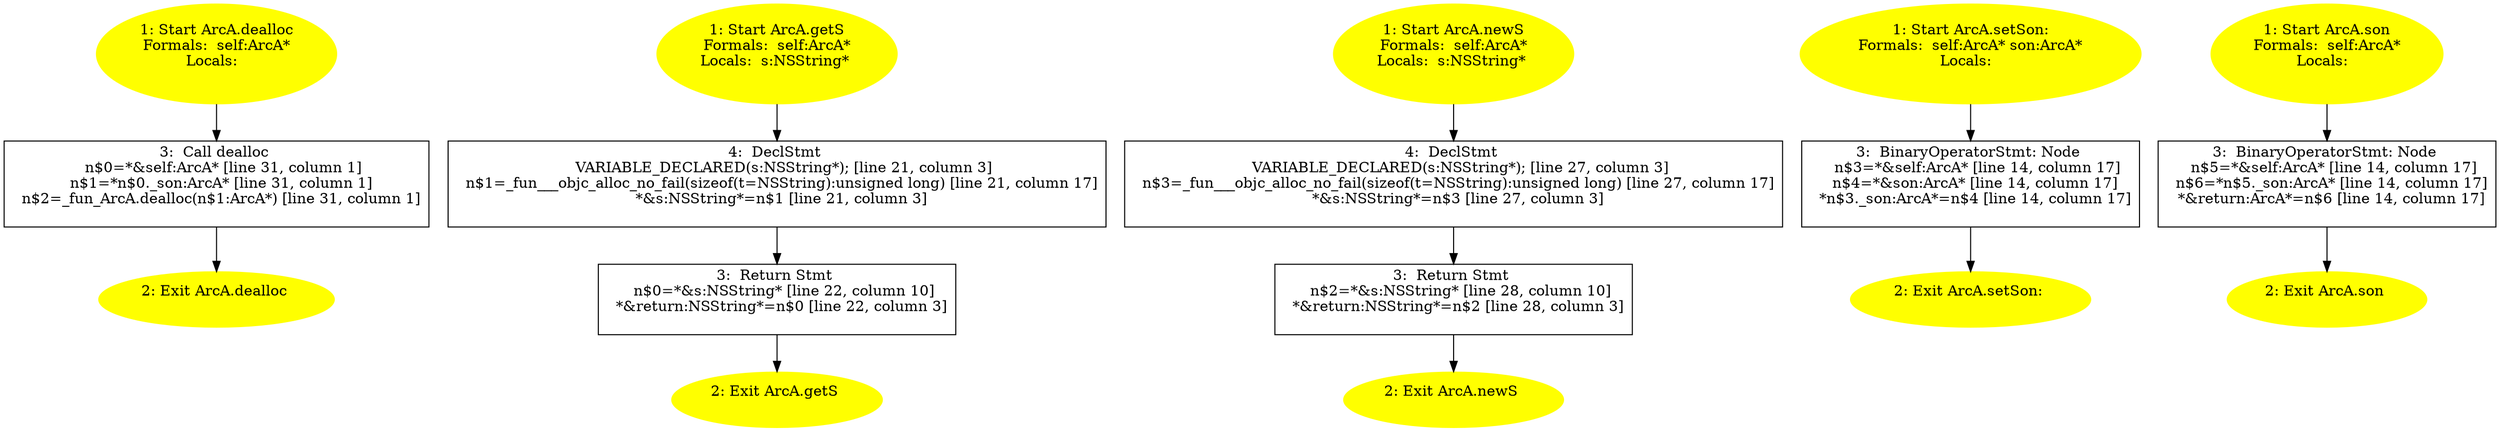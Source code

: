 /* @generated */
digraph cfg {
"dealloc#ArcA#instance.89cdfdc7128dbab0ce26639a546c92cb_1" [label="1: Start ArcA.dealloc\nFormals:  self:ArcA*\nLocals:  \n  " color=yellow style=filled]
	

	 "dealloc#ArcA#instance.89cdfdc7128dbab0ce26639a546c92cb_1" -> "dealloc#ArcA#instance.89cdfdc7128dbab0ce26639a546c92cb_3" ;
"dealloc#ArcA#instance.89cdfdc7128dbab0ce26639a546c92cb_2" [label="2: Exit ArcA.dealloc \n  " color=yellow style=filled]
	

"dealloc#ArcA#instance.89cdfdc7128dbab0ce26639a546c92cb_3" [label="3:  Call dealloc \n   n$0=*&self:ArcA* [line 31, column 1]\n  n$1=*n$0._son:ArcA* [line 31, column 1]\n  n$2=_fun_ArcA.dealloc(n$1:ArcA*) [line 31, column 1]\n " shape="box"]
	

	 "dealloc#ArcA#instance.89cdfdc7128dbab0ce26639a546c92cb_3" -> "dealloc#ArcA#instance.89cdfdc7128dbab0ce26639a546c92cb_2" ;
"getS#ArcA#instance.a6d142da8215d5903690f8a054289ac7_1" [label="1: Start ArcA.getS\nFormals:  self:ArcA*\nLocals:  s:NSString* \n  " color=yellow style=filled]
	

	 "getS#ArcA#instance.a6d142da8215d5903690f8a054289ac7_1" -> "getS#ArcA#instance.a6d142da8215d5903690f8a054289ac7_4" ;
"getS#ArcA#instance.a6d142da8215d5903690f8a054289ac7_2" [label="2: Exit ArcA.getS \n  " color=yellow style=filled]
	

"getS#ArcA#instance.a6d142da8215d5903690f8a054289ac7_3" [label="3:  Return Stmt \n   n$0=*&s:NSString* [line 22, column 10]\n  *&return:NSString*=n$0 [line 22, column 3]\n " shape="box"]
	

	 "getS#ArcA#instance.a6d142da8215d5903690f8a054289ac7_3" -> "getS#ArcA#instance.a6d142da8215d5903690f8a054289ac7_2" ;
"getS#ArcA#instance.a6d142da8215d5903690f8a054289ac7_4" [label="4:  DeclStmt \n   VARIABLE_DECLARED(s:NSString*); [line 21, column 3]\n  n$1=_fun___objc_alloc_no_fail(sizeof(t=NSString):unsigned long) [line 21, column 17]\n  *&s:NSString*=n$1 [line 21, column 3]\n " shape="box"]
	

	 "getS#ArcA#instance.a6d142da8215d5903690f8a054289ac7_4" -> "getS#ArcA#instance.a6d142da8215d5903690f8a054289ac7_3" ;
"newS#ArcA#instance.9d1f2aa4ea1ccfd32c1438724cfc19ba_1" [label="1: Start ArcA.newS\nFormals:  self:ArcA*\nLocals:  s:NSString* \n  " color=yellow style=filled]
	

	 "newS#ArcA#instance.9d1f2aa4ea1ccfd32c1438724cfc19ba_1" -> "newS#ArcA#instance.9d1f2aa4ea1ccfd32c1438724cfc19ba_4" ;
"newS#ArcA#instance.9d1f2aa4ea1ccfd32c1438724cfc19ba_2" [label="2: Exit ArcA.newS \n  " color=yellow style=filled]
	

"newS#ArcA#instance.9d1f2aa4ea1ccfd32c1438724cfc19ba_3" [label="3:  Return Stmt \n   n$2=*&s:NSString* [line 28, column 10]\n  *&return:NSString*=n$2 [line 28, column 3]\n " shape="box"]
	

	 "newS#ArcA#instance.9d1f2aa4ea1ccfd32c1438724cfc19ba_3" -> "newS#ArcA#instance.9d1f2aa4ea1ccfd32c1438724cfc19ba_2" ;
"newS#ArcA#instance.9d1f2aa4ea1ccfd32c1438724cfc19ba_4" [label="4:  DeclStmt \n   VARIABLE_DECLARED(s:NSString*); [line 27, column 3]\n  n$3=_fun___objc_alloc_no_fail(sizeof(t=NSString):unsigned long) [line 27, column 17]\n  *&s:NSString*=n$3 [line 27, column 3]\n " shape="box"]
	

	 "newS#ArcA#instance.9d1f2aa4ea1ccfd32c1438724cfc19ba_4" -> "newS#ArcA#instance.9d1f2aa4ea1ccfd32c1438724cfc19ba_3" ;
"setSon:#ArcA(class ArcA)#instance.baae73471012ee089a7558f57ddd56fe_1" [label="1: Start ArcA.setSon:\nFormals:  self:ArcA* son:ArcA*\nLocals:  \n  " color=yellow style=filled]
	

	 "setSon:#ArcA(class ArcA)#instance.baae73471012ee089a7558f57ddd56fe_1" -> "setSon:#ArcA(class ArcA)#instance.baae73471012ee089a7558f57ddd56fe_3" ;
"setSon:#ArcA(class ArcA)#instance.baae73471012ee089a7558f57ddd56fe_2" [label="2: Exit ArcA.setSon: \n  " color=yellow style=filled]
	

"setSon:#ArcA(class ArcA)#instance.baae73471012ee089a7558f57ddd56fe_3" [label="3:  BinaryOperatorStmt: Node \n   n$3=*&self:ArcA* [line 14, column 17]\n  n$4=*&son:ArcA* [line 14, column 17]\n  *n$3._son:ArcA*=n$4 [line 14, column 17]\n " shape="box"]
	

	 "setSon:#ArcA(class ArcA)#instance.baae73471012ee089a7558f57ddd56fe_3" -> "setSon:#ArcA(class ArcA)#instance.baae73471012ee089a7558f57ddd56fe_2" ;
"son#ArcA#instance.eb40da6c5ac3fdfdee0ebe6b666b1ea5_1" [label="1: Start ArcA.son\nFormals:  self:ArcA*\nLocals:  \n  " color=yellow style=filled]
	

	 "son#ArcA#instance.eb40da6c5ac3fdfdee0ebe6b666b1ea5_1" -> "son#ArcA#instance.eb40da6c5ac3fdfdee0ebe6b666b1ea5_3" ;
"son#ArcA#instance.eb40da6c5ac3fdfdee0ebe6b666b1ea5_2" [label="2: Exit ArcA.son \n  " color=yellow style=filled]
	

"son#ArcA#instance.eb40da6c5ac3fdfdee0ebe6b666b1ea5_3" [label="3:  BinaryOperatorStmt: Node \n   n$5=*&self:ArcA* [line 14, column 17]\n  n$6=*n$5._son:ArcA* [line 14, column 17]\n  *&return:ArcA*=n$6 [line 14, column 17]\n " shape="box"]
	

	 "son#ArcA#instance.eb40da6c5ac3fdfdee0ebe6b666b1ea5_3" -> "son#ArcA#instance.eb40da6c5ac3fdfdee0ebe6b666b1ea5_2" ;
}
